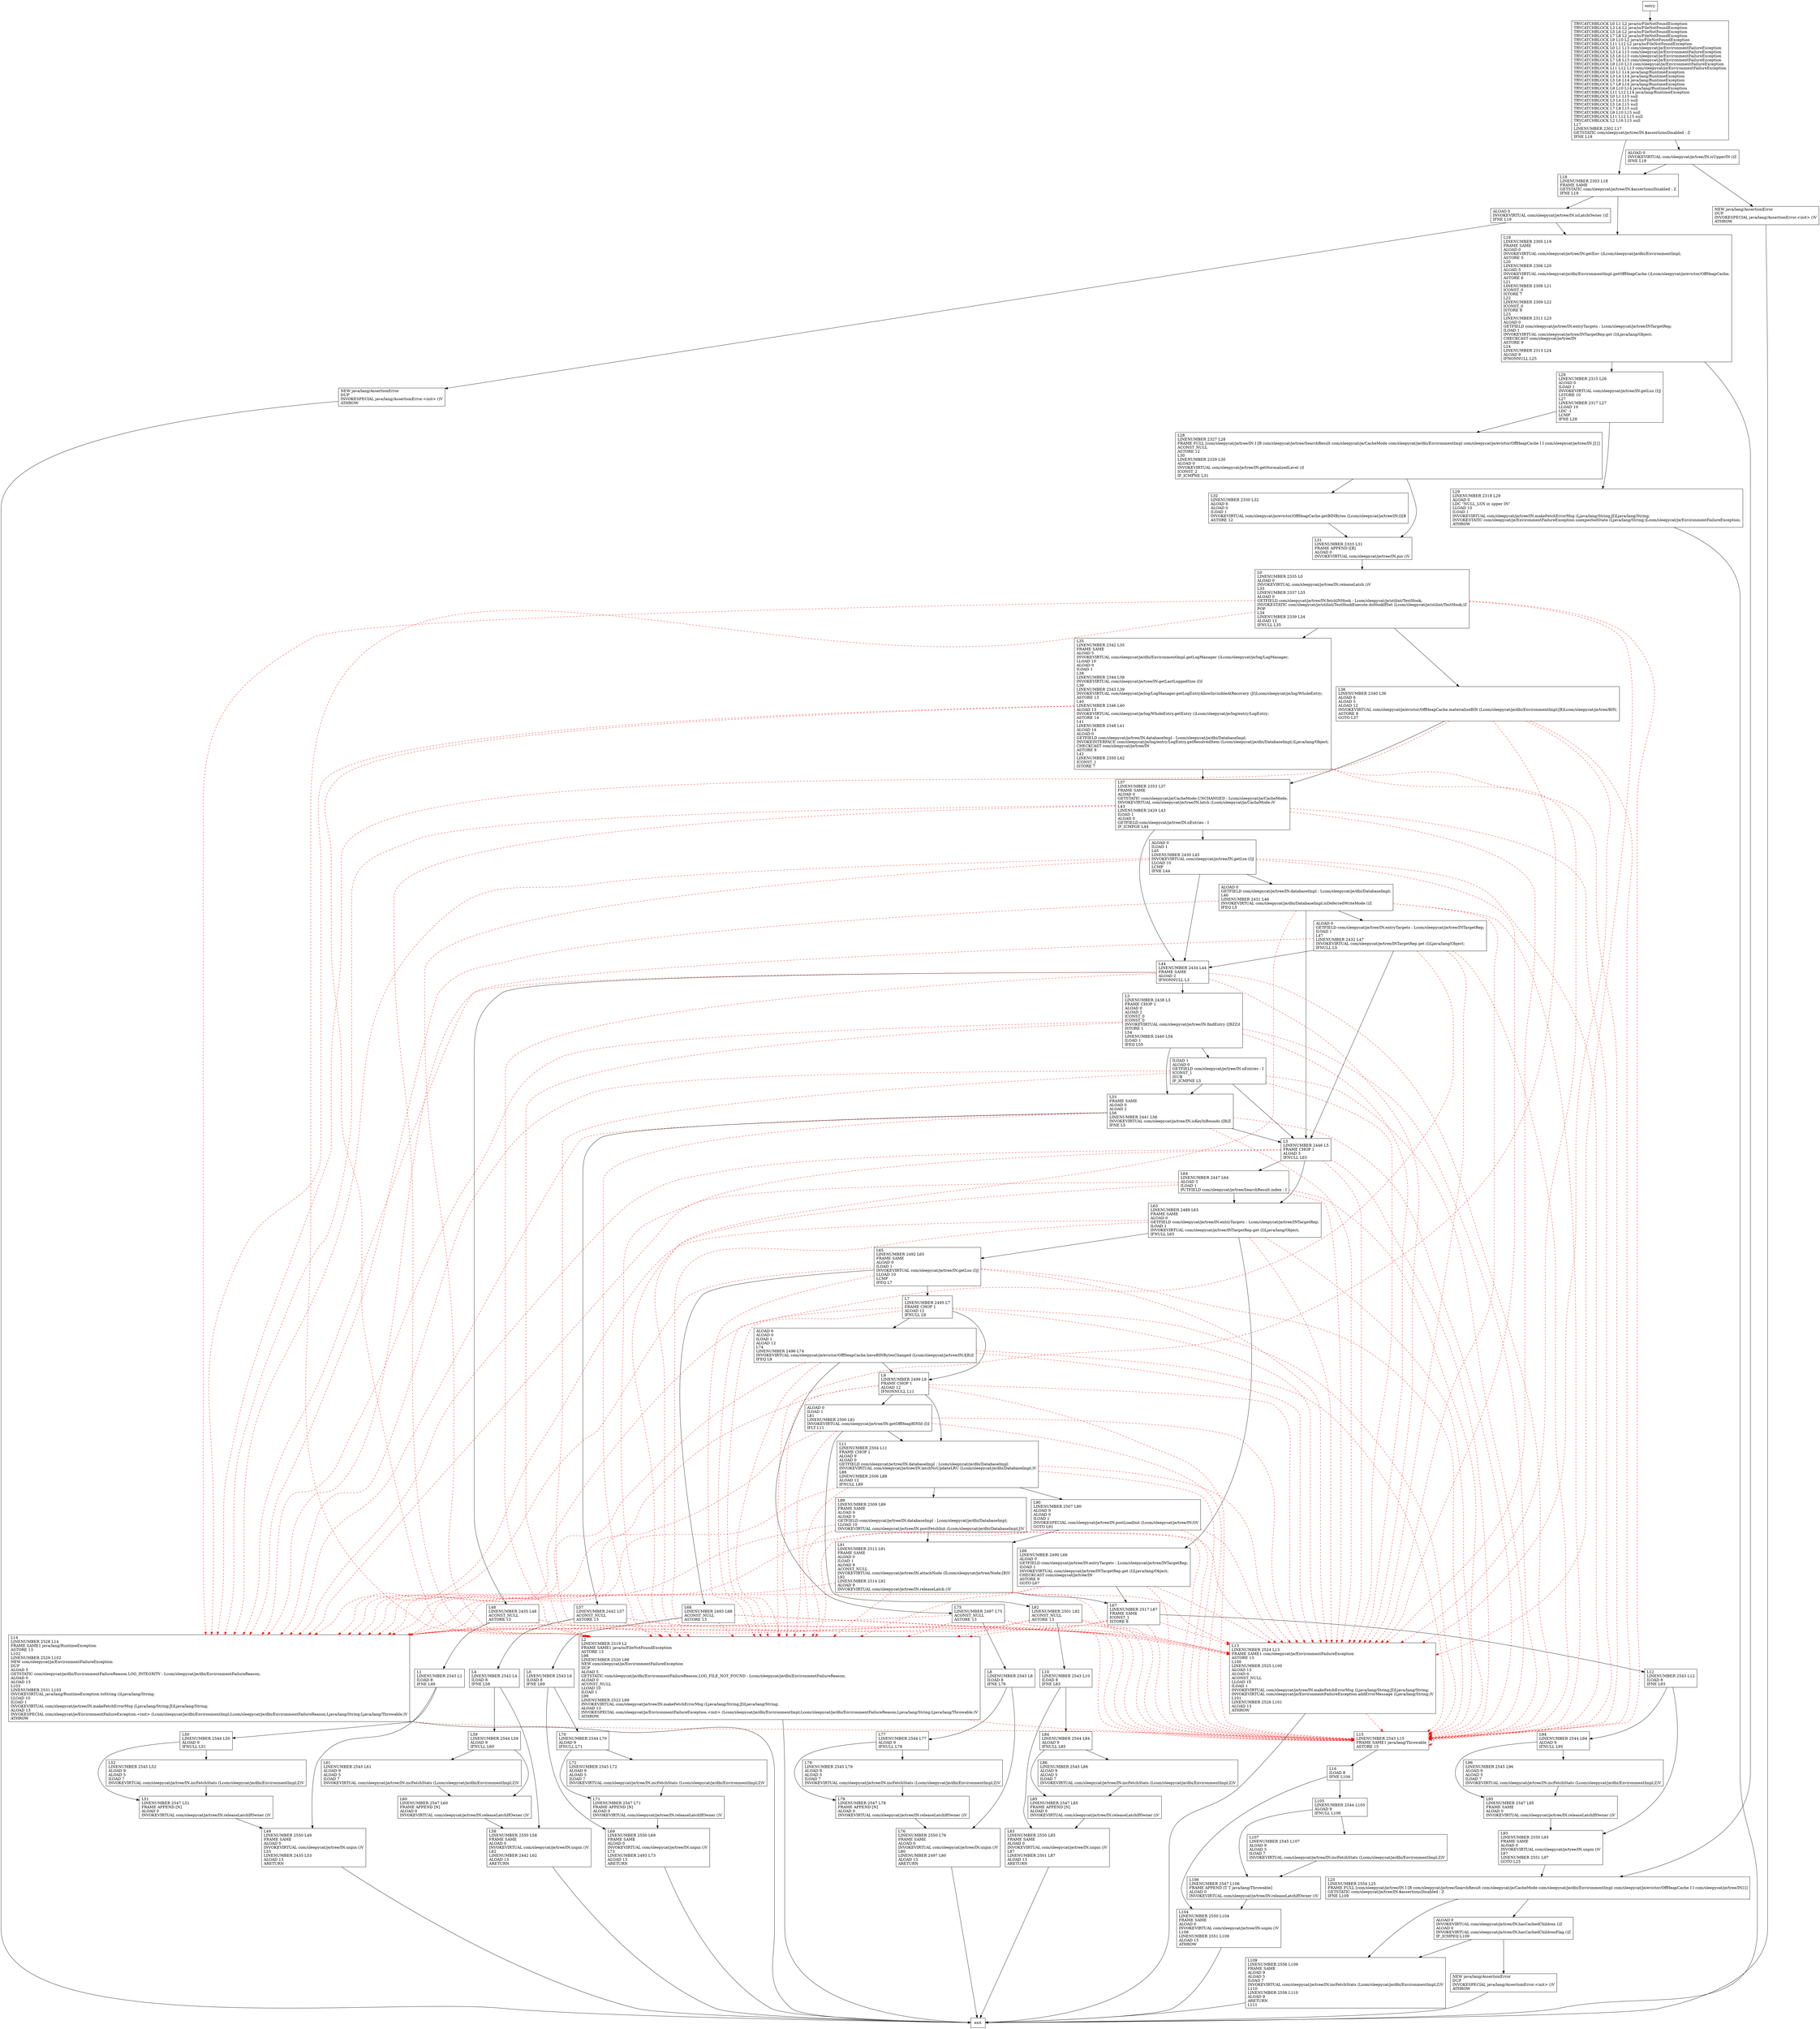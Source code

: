 digraph fetchINWithNoLatch {
node [shape=record];
13408151 [label="L85\lLINENUMBER 2547 L85\lFRAME APPEND [N]\lALOAD 0\lINVOKEVIRTUAL com/sleepycat/je/tree/IN.releaseLatchIfOwner ()V\l"];
175297982 [label="L104\lLINENUMBER 2550 L104\lFRAME SAME\lALOAD 0\lINVOKEVIRTUAL com/sleepycat/je/tree/IN.unpin ()V\lL108\lLINENUMBER 2551 L108\lALOAD 15\lATHROW\l"];
1156396086 [label="L75\lLINENUMBER 2497 L75\lACONST_NULL\lASTORE 13\l"];
217167123 [label="L10\lLINENUMBER 2543 L10\lILOAD 8\lIFNE L83\l"];
719142554 [label="ALOAD 0\lINVOKEVIRTUAL com/sleepycat/je/tree/IN.isLatchOwner ()Z\lIFNE L19\l"];
84489772 [label="L63\lLINENUMBER 2489 L63\lFRAME SAME\lALOAD 0\lGETFIELD com/sleepycat/je/tree/IN.entryTargets : Lcom/sleepycat/je/tree/INTargetRep;\lILOAD 1\lINVOKEVIRTUAL com/sleepycat/je/tree/INTargetRep.get (I)Ljava/lang/Object;\lIFNULL L65\l"];
1874363764 [label="L48\lLINENUMBER 2435 L48\lACONST_NULL\lASTORE 13\l"];
2096338513 [label="L70\lLINENUMBER 2544 L70\lALOAD 9\lIFNULL L71\l"];
699369879 [label="ALOAD 0\lINVOKEVIRTUAL com/sleepycat/je/tree/IN.hasCachedChildren ()Z\lALOAD 0\lINVOKEVIRTUAL com/sleepycat/je/tree/IN.hasCachedChildrenFlag ()Z\lIF_ICMPEQ L109\l"];
957082549 [label="L15\lLINENUMBER 2543 L15\lFRAME SAME1 java/lang/Throwable\lASTORE 15\l"];
20338442 [label="L69\lLINENUMBER 2550 L69\lFRAME SAME\lALOAD 0\lINVOKEVIRTUAL com/sleepycat/je/tree/IN.unpin ()V\lL73\lLINENUMBER 2493 L73\lALOAD 13\lARETURN\l"];
1948756721 [label="L19\lLINENUMBER 2305 L19\lFRAME SAME\lALOAD 0\lINVOKEVIRTUAL com/sleepycat/je/tree/IN.getEnv ()Lcom/sleepycat/je/dbi/EnvironmentImpl;\lASTORE 5\lL20\lLINENUMBER 2306 L20\lALOAD 5\lINVOKEVIRTUAL com/sleepycat/je/dbi/EnvironmentImpl.getOffHeapCache ()Lcom/sleepycat/je/evictor/OffHeapCache;\lASTORE 6\lL21\lLINENUMBER 2308 L21\lICONST_0\lISTORE 7\lL22\lLINENUMBER 2309 L22\lICONST_0\lISTORE 8\lL23\lLINENUMBER 2311 L23\lALOAD 0\lGETFIELD com/sleepycat/je/tree/IN.entryTargets : Lcom/sleepycat/je/tree/INTargetRep;\lILOAD 1\lINVOKEVIRTUAL com/sleepycat/je/tree/INTargetRep.get (I)Ljava/lang/Object;\lCHECKCAST com/sleepycat/je/tree/IN\lASTORE 9\lL24\lLINENUMBER 2313 L24\lALOAD 9\lIFNONNULL L25\l"];
397953446 [label="L77\lLINENUMBER 2544 L77\lALOAD 9\lIFNULL L78\l"];
508038549 [label="ALOAD 0\lINVOKEVIRTUAL com/sleepycat/je/tree/IN.isUpperIN ()Z\lIFNE L18\l"];
872721966 [label="L82\lLINENUMBER 2501 L82\lACONST_NULL\lASTORE 13\l"];
631377285 [label="L95\lLINENUMBER 2547 L95\lFRAME SAME\lALOAD 0\lINVOKEVIRTUAL com/sleepycat/je/tree/IN.releaseLatchIfOwner ()V\l"];
2008421053 [label="L106\lLINENUMBER 2547 L106\lFRAME APPEND [T T java/lang/Throwable]\lALOAD 0\lINVOKEVIRTUAL com/sleepycat/je/tree/IN.releaseLatchIfOwner ()V\l"];
249591015 [label="L44\lLINENUMBER 2434 L44\lFRAME SAME\lALOAD 2\lIFNONNULL L3\l"];
487156205 [label="L3\lLINENUMBER 2438 L3\lFRAME CHOP 1\lALOAD 0\lALOAD 2\lICONST_0\lICONST_0\lINVOKEVIRTUAL com/sleepycat/je/tree/IN.findEntry ([BZZ)I\lISTORE 1\lL54\lLINENUMBER 2440 L54\lILOAD 1\lIFEQ L55\l"];
1371172555 [label="L25\lLINENUMBER 2554 L25\lFRAME FULL [com/sleepycat/je/tree/IN I [B com/sleepycat/je/tree/SearchResult com/sleepycat/je/CacheMode com/sleepycat/je/dbi/EnvironmentImpl com/sleepycat/je/evictor/OffHeapCache I I com/sleepycat/je/tree/IN] []\lGETSTATIC com/sleepycat/je/tree/IN.$assertionsDisabled : Z\lIFNE L109\l"];
1701079789 [label="L79\lLINENUMBER 2545 L79\lALOAD 9\lALOAD 5\lILOAD 7\lINVOKEVIRTUAL com/sleepycat/je/tree/IN.incFetchStats (Lcom/sleepycat/je/dbi/EnvironmentImpl;Z)V\l"];
1436762915 [label="NEW java/lang/AssertionError\lDUP\lINVOKESPECIAL java/lang/AssertionError.\<init\> ()V\lATHROW\l"];
527501572 [label="ALOAD 0\lGETFIELD com/sleepycat/je/tree/IN.databaseImpl : Lcom/sleepycat/je/dbi/DatabaseImpl;\lL46\lLINENUMBER 2431 L46\lINVOKEVIRTUAL com/sleepycat/je/dbi/DatabaseImpl.isDeferredWriteMode ()Z\lIFEQ L5\l"];
1651671848 [label="L49\lLINENUMBER 2550 L49\lFRAME SAME\lALOAD 0\lINVOKEVIRTUAL com/sleepycat/je/tree/IN.unpin ()V\lL53\lLINENUMBER 2435 L53\lALOAD 13\lARETURN\l"];
296238206 [label="L86\lLINENUMBER 2545 L86\lALOAD 9\lALOAD 5\lILOAD 7\lINVOKEVIRTUAL com/sleepycat/je/tree/IN.incFetchStats (Lcom/sleepycat/je/dbi/EnvironmentImpl;Z)V\l"];
1732195019 [label="L6\lLINENUMBER 2543 L6\lILOAD 8\lIFNE L69\l"];
774363481 [label="L14\lLINENUMBER 2528 L14\lFRAME SAME1 java/lang/RuntimeException\lASTORE 13\lL102\lLINENUMBER 2529 L102\lNEW com/sleepycat/je/EnvironmentFailureException\lDUP\lALOAD 5\lGETSTATIC com/sleepycat/je/dbi/EnvironmentFailureReason.LOG_INTEGRITY : Lcom/sleepycat/je/dbi/EnvironmentFailureReason;\lALOAD 0\lALOAD 13\lL103\lLINENUMBER 2531 L103\lINVOKEVIRTUAL java/lang/RuntimeException.toString ()Ljava/lang/String;\lLLOAD 10\lILOAD 1\lINVOKEVIRTUAL com/sleepycat/je/tree/IN.makeFetchErrorMsg (Ljava/lang/String;JI)Ljava/lang/String;\lALOAD 13\lINVOKESPECIAL com/sleepycat/je/EnvironmentFailureException.\<init\> (Lcom/sleepycat/je/dbi/EnvironmentImpl;Lcom/sleepycat/je/dbi/EnvironmentFailureReason;Ljava/lang/String;Ljava/lang/Throwable;)V\lATHROW\l"];
1468717320 [label="ALOAD 0\lILOAD 1\lL45\lLINENUMBER 2430 L45\lINVOKEVIRTUAL com/sleepycat/je/tree/IN.getLsn (I)J\lLLOAD 10\lLCMP\lIFNE L44\l"];
1132393192 [label="L60\lLINENUMBER 2547 L60\lFRAME APPEND [N]\lALOAD 0\lINVOKEVIRTUAL com/sleepycat/je/tree/IN.releaseLatchIfOwner ()V\l"];
1000149870 [label="L72\lLINENUMBER 2545 L72\lALOAD 9\lALOAD 5\lILOAD 7\lINVOKEVIRTUAL com/sleepycat/je/tree/IN.incFetchStats (Lcom/sleepycat/je/dbi/EnvironmentImpl;Z)V\l"];
1303674689 [label="L61\lLINENUMBER 2545 L61\lALOAD 9\lALOAD 5\lILOAD 7\lINVOKEVIRTUAL com/sleepycat/je/tree/IN.incFetchStats (Lcom/sleepycat/je/dbi/EnvironmentImpl;Z)V\l"];
500463537 [label="L0\lLINENUMBER 2335 L0\lALOAD 0\lINVOKEVIRTUAL com/sleepycat/je/tree/IN.releaseLatch ()V\lL33\lLINENUMBER 2337 L33\lALOAD 0\lGETFIELD com/sleepycat/je/tree/IN.fetchINHook : Lcom/sleepycat/je/utilint/TestHook;\lINVOKESTATIC com/sleepycat/je/utilint/TestHookExecute.doHookIfSet (Lcom/sleepycat/je/utilint/TestHook;)Z\lPOP\lL34\lLINENUMBER 2339 L34\lALOAD 12\lIFNULL L35\l"];
1207984613 [label="L2\lLINENUMBER 2519 L2\lFRAME SAME1 java/io/FileNotFoundException\lASTORE 13\lL98\lLINENUMBER 2520 L98\lNEW com/sleepycat/je/EnvironmentFailureException\lDUP\lALOAD 5\lGETSTATIC com/sleepycat/je/dbi/EnvironmentFailureReason.LOG_FILE_NOT_FOUND : Lcom/sleepycat/je/dbi/EnvironmentFailureReason;\lALOAD 0\lACONST_NULL\lLLOAD 10\lILOAD 1\lL99\lLINENUMBER 2522 L99\lINVOKEVIRTUAL com/sleepycat/je/tree/IN.makeFetchErrorMsg (Ljava/lang/String;JI)Ljava/lang/String;\lALOAD 13\lINVOKESPECIAL com/sleepycat/je/EnvironmentFailureException.\<init\> (Lcom/sleepycat/je/dbi/EnvironmentImpl;Lcom/sleepycat/je/dbi/EnvironmentFailureReason;Ljava/lang/String;Ljava/lang/Throwable;)V\lATHROW\l"];
452503743 [label="L91\lLINENUMBER 2512 L91\lFRAME SAME\lALOAD 0\lILOAD 1\lALOAD 9\lACONST_NULL\lINVOKEVIRTUAL com/sleepycat/je/tree/IN.attachNode (ILcom/sleepycat/je/tree/Node;[B)V\lL92\lLINENUMBER 2514 L92\lALOAD 9\lINVOKEVIRTUAL com/sleepycat/je/tree/IN.releaseLatch ()V\l"];
1987060959 [label="L105\lLINENUMBER 2544 L105\lALOAD 9\lIFNULL L106\l"];
1120794603 [label="L107\lLINENUMBER 2545 L107\lALOAD 9\lALOAD 5\lILOAD 7\lINVOKEVIRTUAL com/sleepycat/je/tree/IN.incFetchStats (Lcom/sleepycat/je/dbi/EnvironmentImpl;Z)V\l"];
904684977 [label="L109\lLINENUMBER 2556 L109\lFRAME SAME\lALOAD 9\lALOAD 5\lILOAD 7\lINVOKEVIRTUAL com/sleepycat/je/tree/IN.incFetchStats (Lcom/sleepycat/je/dbi/EnvironmentImpl;Z)V\lL110\lLINENUMBER 2558 L110\lALOAD 9\lARETURN\lL111\l"];
593423362 [label="L4\lLINENUMBER 2543 L4\lILOAD 8\lIFNE L58\l"];
481262468 [label="L55\lFRAME SAME\lALOAD 0\lALOAD 2\lL56\lLINENUMBER 2441 L56\lINVOKEVIRTUAL com/sleepycat/je/tree/IN.isKeyInBounds ([B)Z\lIFNE L5\l"];
78240424 [label="L58\lLINENUMBER 2550 L58\lFRAME SAME\lALOAD 0\lINVOKEVIRTUAL com/sleepycat/je/tree/IN.unpin ()V\lL62\lLINENUMBER 2442 L62\lALOAD 13\lARETURN\l"];
1256402002 [label="L94\lLINENUMBER 2544 L94\lALOAD 9\lIFNULL L95\l"];
1861964602 [label="ALOAD 0\lGETFIELD com/sleepycat/je/tree/IN.entryTargets : Lcom/sleepycat/je/tree/INTargetRep;\lILOAD 1\lL47\lLINENUMBER 2432 L47\lINVOKEVIRTUAL com/sleepycat/je/tree/INTargetRep.get (I)Ljava/lang/Object;\lIFNULL L5\l"];
1285674849 [label="L16\lILOAD 8\lIFNE L104\l"];
1676927422 [label="L93\lLINENUMBER 2550 L93\lFRAME SAME\lALOAD 0\lINVOKEVIRTUAL com/sleepycat/je/tree/IN.unpin ()V\lL97\lLINENUMBER 2551 L97\lGOTO L25\l"];
1099591769 [label="L51\lLINENUMBER 2547 L51\lFRAME APPEND [N]\lALOAD 0\lINVOKEVIRTUAL com/sleepycat/je/tree/IN.releaseLatchIfOwner ()V\l"];
2129459418 [label="L89\lLINENUMBER 2509 L89\lFRAME SAME\lALOAD 9\lALOAD 0\lGETFIELD com/sleepycat/je/tree/IN.databaseImpl : Lcom/sleepycat/je/dbi/DatabaseImpl;\lLLOAD 10\lINVOKEVIRTUAL com/sleepycat/je/tree/IN.postFetchInit (Lcom/sleepycat/je/dbi/DatabaseImpl;J)V\l"];
1848980354 [label="L67\lLINENUMBER 2517 L67\lFRAME SAME\lICONST_1\lISTORE 8\l"];
1790103097 [label="L52\lLINENUMBER 2545 L52\lALOAD 9\lALOAD 5\lILOAD 7\lINVOKEVIRTUAL com/sleepycat/je/tree/IN.incFetchStats (Lcom/sleepycat/je/dbi/EnvironmentImpl;Z)V\l"];
1850430949 [label="NEW java/lang/AssertionError\lDUP\lINVOKESPECIAL java/lang/AssertionError.\<init\> ()V\lATHROW\l"];
1133724682 [label="L36\lLINENUMBER 2340 L36\lALOAD 6\lALOAD 5\lALOAD 12\lINVOKEVIRTUAL com/sleepycat/je/evictor/OffHeapCache.materializeBIN (Lcom/sleepycat/je/dbi/EnvironmentImpl;[B)Lcom/sleepycat/je/tree/BIN;\lASTORE 9\lGOTO L37\l"];
1371448370 [label="L84\lLINENUMBER 2544 L84\lALOAD 9\lIFNULL L85\l"];
796895368 [label="L13\lLINENUMBER 2524 L13\lFRAME SAME1 com/sleepycat/je/EnvironmentFailureException\lASTORE 13\lL100\lLINENUMBER 2525 L100\lALOAD 13\lALOAD 0\lACONST_NULL\lLLOAD 10\lILOAD 1\lINVOKEVIRTUAL com/sleepycat/je/tree/IN.makeFetchErrorMsg (Ljava/lang/String;JI)Ljava/lang/String;\lINVOKEVIRTUAL com/sleepycat/je/EnvironmentFailureException.addErrorMessage (Ljava/lang/String;)V\lL101\lLINENUMBER 2526 L101\lALOAD 13\lATHROW\l"];
572945619 [label="L35\lLINENUMBER 2342 L35\lFRAME SAME\lALOAD 5\lINVOKEVIRTUAL com/sleepycat/je/dbi/EnvironmentImpl.getLogManager ()Lcom/sleepycat/je/log/LogManager;\lLLOAD 10\lALOAD 0\lILOAD 1\lL38\lLINENUMBER 2344 L38\lINVOKEVIRTUAL com/sleepycat/je/tree/IN.getLastLoggedSize (I)I\lL39\lLINENUMBER 2343 L39\lINVOKEVIRTUAL com/sleepycat/je/log/LogManager.getLogEntryAllowInvisibleAtRecovery (JI)Lcom/sleepycat/je/log/WholeEntry;\lASTORE 13\lL40\lLINENUMBER 2346 L40\lALOAD 13\lINVOKEVIRTUAL com/sleepycat/je/log/WholeEntry.getEntry ()Lcom/sleepycat/je/log/entry/LogEntry;\lASTORE 14\lL41\lLINENUMBER 2348 L41\lALOAD 14\lALOAD 0\lGETFIELD com/sleepycat/je/tree/IN.databaseImpl : Lcom/sleepycat/je/dbi/DatabaseImpl;\lINVOKEINTERFACE com/sleepycat/je/log/entry/LogEntry.getResolvedItem (Lcom/sleepycat/je/dbi/DatabaseImpl;)Ljava/lang/Object;\lCHECKCAST com/sleepycat/je/tree/IN\lASTORE 9\lL42\lLINENUMBER 2350 L42\lICONST_1\lISTORE 7\l"];
898864461 [label="L90\lLINENUMBER 2507 L90\lALOAD 9\lALOAD 0\lILOAD 1\lINVOKESPECIAL com/sleepycat/je/tree/IN.postLoadInit (Lcom/sleepycat/je/tree/IN;I)V\lGOTO L91\l"];
247426065 [label="L12\lLINENUMBER 2543 L12\lILOAD 8\lIFNE L93\l"];
315669477 [label="L26\lLINENUMBER 2315 L26\lALOAD 0\lILOAD 1\lINVOKEVIRTUAL com/sleepycat/je/tree/IN.getLsn (I)J\lLSTORE 10\lL27\lLINENUMBER 2317 L27\lLLOAD 10\lLDC -1\lLCMP\lIFNE L28\l"];
1601456532 [label="L66\lLINENUMBER 2490 L66\lALOAD 0\lGETFIELD com/sleepycat/je/tree/IN.entryTargets : Lcom/sleepycat/je/tree/INTargetRep;\lILOAD 1\lINVOKEVIRTUAL com/sleepycat/je/tree/INTargetRep.get (I)Ljava/lang/Object;\lCHECKCAST com/sleepycat/je/tree/IN\lASTORE 9\lGOTO L67\l"];
1080971999 [label="L32\lLINENUMBER 2330 L32\lALOAD 6\lALOAD 0\lILOAD 1\lINVOKEVIRTUAL com/sleepycat/je/evictor/OffHeapCache.getBINBytes (Lcom/sleepycat/je/tree/IN;I)[B\lASTORE 12\l"];
1665003024 [label="L59\lLINENUMBER 2544 L59\lALOAD 9\lIFNULL L60\l"];
608989168 [label="ALOAD 6\lALOAD 0\lILOAD 1\lALOAD 12\lL74\lLINENUMBER 2496 L74\lINVOKEVIRTUAL com/sleepycat/je/evictor/OffHeapCache.haveBINBytesChanged (Lcom/sleepycat/je/tree/IN;I[B)Z\lIFEQ L9\l"];
1180314660 [label="L11\lLINENUMBER 2504 L11\lFRAME CHOP 1\lALOAD 9\lALOAD 0\lGETFIELD com/sleepycat/je/tree/IN.databaseImpl : Lcom/sleepycat/je/dbi/DatabaseImpl;\lINVOKEVIRTUAL com/sleepycat/je/tree/IN.latchNoUpdateLRU (Lcom/sleepycat/je/dbi/DatabaseImpl;)V\lL88\lLINENUMBER 2506 L88\lALOAD 12\lIFNULL L89\l"];
401728515 [label="L71\lLINENUMBER 2547 L71\lFRAME APPEND [N]\lALOAD 0\lINVOKEVIRTUAL com/sleepycat/je/tree/IN.releaseLatchIfOwner ()V\l"];
228104589 [label="ILOAD 1\lALOAD 0\lGETFIELD com/sleepycat/je/tree/IN.nEntries : I\lICONST_1\lISUB\lIF_ICMPNE L5\l"];
574738494 [label="L68\lLINENUMBER 2493 L68\lACONST_NULL\lASTORE 13\l"];
2059464498 [label="L96\lLINENUMBER 2545 L96\lALOAD 9\lALOAD 5\lILOAD 7\lINVOKEVIRTUAL com/sleepycat/je/tree/IN.incFetchStats (Lcom/sleepycat/je/dbi/EnvironmentImpl;Z)V\l"];
1719035205 [label="TRYCATCHBLOCK L0 L1 L2 java/io/FileNotFoundException\lTRYCATCHBLOCK L3 L4 L2 java/io/FileNotFoundException\lTRYCATCHBLOCK L5 L6 L2 java/io/FileNotFoundException\lTRYCATCHBLOCK L7 L8 L2 java/io/FileNotFoundException\lTRYCATCHBLOCK L9 L10 L2 java/io/FileNotFoundException\lTRYCATCHBLOCK L11 L12 L2 java/io/FileNotFoundException\lTRYCATCHBLOCK L0 L1 L13 com/sleepycat/je/EnvironmentFailureException\lTRYCATCHBLOCK L3 L4 L13 com/sleepycat/je/EnvironmentFailureException\lTRYCATCHBLOCK L5 L6 L13 com/sleepycat/je/EnvironmentFailureException\lTRYCATCHBLOCK L7 L8 L13 com/sleepycat/je/EnvironmentFailureException\lTRYCATCHBLOCK L9 L10 L13 com/sleepycat/je/EnvironmentFailureException\lTRYCATCHBLOCK L11 L12 L13 com/sleepycat/je/EnvironmentFailureException\lTRYCATCHBLOCK L0 L1 L14 java/lang/RuntimeException\lTRYCATCHBLOCK L3 L4 L14 java/lang/RuntimeException\lTRYCATCHBLOCK L5 L6 L14 java/lang/RuntimeException\lTRYCATCHBLOCK L7 L8 L14 java/lang/RuntimeException\lTRYCATCHBLOCK L9 L10 L14 java/lang/RuntimeException\lTRYCATCHBLOCK L11 L12 L14 java/lang/RuntimeException\lTRYCATCHBLOCK L0 L1 L15 null\lTRYCATCHBLOCK L3 L4 L15 null\lTRYCATCHBLOCK L5 L6 L15 null\lTRYCATCHBLOCK L7 L8 L15 null\lTRYCATCHBLOCK L9 L10 L15 null\lTRYCATCHBLOCK L11 L12 L15 null\lTRYCATCHBLOCK L2 L16 L15 null\lL17\lLINENUMBER 2302 L17\lGETSTATIC com/sleepycat/je/tree/IN.$assertionsDisabled : Z\lIFNE L18\l"];
1467405383 [label="L28\lLINENUMBER 2327 L28\lFRAME FULL [com/sleepycat/je/tree/IN I [B com/sleepycat/je/tree/SearchResult com/sleepycat/je/CacheMode com/sleepycat/je/dbi/EnvironmentImpl com/sleepycat/je/evictor/OffHeapCache I I com/sleepycat/je/tree/IN J] []\lACONST_NULL\lASTORE 12\lL30\lLINENUMBER 2329 L30\lALOAD 0\lINVOKEVIRTUAL com/sleepycat/je/tree/IN.getNormalizedLevel ()I\lICONST_2\lIF_ICMPNE L31\l"];
1969000267 [label="L50\lLINENUMBER 2544 L50\lALOAD 9\lIFNULL L51\l"];
1117827119 [label="L31\lLINENUMBER 2333 L31\lFRAME APPEND [[B]\lALOAD 0\lINVOKEVIRTUAL com/sleepycat/je/tree/IN.pin ()V\l"];
754676216 [label="L5\lLINENUMBER 2446 L5\lFRAME CHOP 1\lALOAD 3\lIFNULL L63\l"];
267482798 [label="L76\lLINENUMBER 2550 L76\lFRAME SAME\lALOAD 0\lINVOKEVIRTUAL com/sleepycat/je/tree/IN.unpin ()V\lL80\lLINENUMBER 2497 L80\lALOAD 13\lARETURN\l"];
1216719695 [label="L78\lLINENUMBER 2547 L78\lFRAME APPEND [N]\lALOAD 0\lINVOKEVIRTUAL com/sleepycat/je/tree/IN.releaseLatchIfOwner ()V\l"];
1707453707 [label="L8\lLINENUMBER 2543 L8\lILOAD 8\lIFNE L76\l"];
1806245819 [label="L65\lLINENUMBER 2492 L65\lFRAME SAME\lALOAD 0\lILOAD 1\lINVOKEVIRTUAL com/sleepycat/je/tree/IN.getLsn (I)J\lLLOAD 10\lLCMP\lIFEQ L7\l"];
246800916 [label="L18\lLINENUMBER 2303 L18\lFRAME SAME\lGETSTATIC com/sleepycat/je/tree/IN.$assertionsDisabled : Z\lIFNE L19\l"];
390832106 [label="L83\lLINENUMBER 2550 L83\lFRAME SAME\lALOAD 0\lINVOKEVIRTUAL com/sleepycat/je/tree/IN.unpin ()V\lL87\lLINENUMBER 2501 L87\lALOAD 13\lARETURN\l"];
833579456 [label="L7\lLINENUMBER 2495 L7\lFRAME CHOP 1\lALOAD 12\lIFNULL L9\l"];
818215582 [label="ALOAD 0\lILOAD 1\lL81\lLINENUMBER 2500 L81\lINVOKEVIRTUAL com/sleepycat/je/tree/IN.getOffHeapBINId (I)I\lIFLT L11\l"];
411248175 [label="L29\lLINENUMBER 2318 L29\lALOAD 0\lLDC \"NULL_LSN in upper IN\"\lLLOAD 10\lILOAD 1\lINVOKEVIRTUAL com/sleepycat/je/tree/IN.makeFetchErrorMsg (Ljava/lang/String;JI)Ljava/lang/String;\lINVOKESTATIC com/sleepycat/je/EnvironmentFailureException.unexpectedState (Ljava/lang/String;)Lcom/sleepycat/je/EnvironmentFailureException;\lATHROW\l"];
306603258 [label="L9\lLINENUMBER 2499 L9\lFRAME CHOP 1\lALOAD 12\lIFNONNULL L11\l"];
528627935 [label="L57\lLINENUMBER 2442 L57\lACONST_NULL\lASTORE 13\l"];
1753605684 [label="NEW java/lang/AssertionError\lDUP\lINVOKESPECIAL java/lang/AssertionError.\<init\> ()V\lATHROW\l"];
275522274 [label="L37\lLINENUMBER 2353 L37\lFRAME SAME\lALOAD 0\lGETSTATIC com/sleepycat/je/CacheMode.UNCHANGED : Lcom/sleepycat/je/CacheMode;\lINVOKEVIRTUAL com/sleepycat/je/tree/IN.latch (Lcom/sleepycat/je/CacheMode;)V\lL43\lLINENUMBER 2429 L43\lILOAD 1\lALOAD 0\lGETFIELD com/sleepycat/je/tree/IN.nEntries : I\lIF_ICMPGE L44\l"];
380842802 [label="L1\lLINENUMBER 2543 L1\lILOAD 8\lIFNE L49\l"];
1329580537 [label="L64\lLINENUMBER 2447 L64\lALOAD 3\lILOAD 1\lPUTFIELD com/sleepycat/je/tree/SearchResult.index : I\l"];
entry;
exit;
13408151 -> 390832106
175297982 -> exit
1156396086 -> 774363481 [style=dashed, color=red]
1156396086 -> 1207984613 [style=dashed, color=red]
1156396086 -> 796895368 [style=dashed, color=red]
1156396086 -> 1707453707
1156396086 -> 957082549 [style=dashed, color=red]
217167123 -> 1371448370
217167123 -> 390832106
719142554 -> 1436762915
719142554 -> 1948756721
84489772 -> 774363481 [style=dashed, color=red]
84489772 -> 1207984613 [style=dashed, color=red]
84489772 -> 796895368 [style=dashed, color=red]
84489772 -> 957082549 [style=dashed, color=red]
84489772 -> 1806245819
84489772 -> 1601456532
1874363764 -> 774363481 [style=dashed, color=red]
1874363764 -> 1207984613 [style=dashed, color=red]
1874363764 -> 796895368 [style=dashed, color=red]
1874363764 -> 957082549 [style=dashed, color=red]
1874363764 -> 380842802
2096338513 -> 1000149870
2096338513 -> 401728515
699369879 -> 904684977
699369879 -> 1850430949
957082549 -> 1285674849
957082549 -> 957082549 [style=dashed, color=red]
20338442 -> exit
1948756721 -> 1371172555
1948756721 -> 315669477
397953446 -> 1216719695
397953446 -> 1701079789
508038549 -> 1753605684
508038549 -> 246800916
872721966 -> 774363481 [style=dashed, color=red]
872721966 -> 217167123
872721966 -> 1207984613 [style=dashed, color=red]
872721966 -> 796895368 [style=dashed, color=red]
872721966 -> 957082549 [style=dashed, color=red]
631377285 -> 1676927422
2008421053 -> 175297982
249591015 -> 774363481 [style=dashed, color=red]
249591015 -> 1207984613 [style=dashed, color=red]
249591015 -> 796895368 [style=dashed, color=red]
249591015 -> 487156205
249591015 -> 1874363764
249591015 -> 957082549 [style=dashed, color=red]
487156205 -> 774363481 [style=dashed, color=red]
487156205 -> 228104589
487156205 -> 1207984613 [style=dashed, color=red]
487156205 -> 796895368 [style=dashed, color=red]
487156205 -> 481262468
487156205 -> 957082549 [style=dashed, color=red]
1371172555 -> 904684977
1371172555 -> 699369879
1701079789 -> 1216719695
1436762915 -> exit
527501572 -> 774363481 [style=dashed, color=red]
527501572 -> 754676216
527501572 -> 1207984613 [style=dashed, color=red]
527501572 -> 796895368 [style=dashed, color=red]
527501572 -> 957082549 [style=dashed, color=red]
527501572 -> 1861964602
1651671848 -> exit
296238206 -> 13408151
1732195019 -> 2096338513
1732195019 -> 20338442
774363481 -> exit
774363481 -> 957082549 [style=dashed, color=red]
1468717320 -> 774363481 [style=dashed, color=red]
1468717320 -> 1207984613 [style=dashed, color=red]
1468717320 -> 249591015
1468717320 -> 796895368 [style=dashed, color=red]
1468717320 -> 527501572
1468717320 -> 957082549 [style=dashed, color=red]
1132393192 -> 78240424
1000149870 -> 401728515
1303674689 -> 1132393192
500463537 -> 774363481 [style=dashed, color=red]
500463537 -> 1133724682
500463537 -> 1207984613 [style=dashed, color=red]
500463537 -> 796895368 [style=dashed, color=red]
500463537 -> 572945619
500463537 -> 957082549 [style=dashed, color=red]
1207984613 -> exit
1207984613 -> 957082549 [style=dashed, color=red]
452503743 -> 774363481 [style=dashed, color=red]
452503743 -> 1207984613 [style=dashed, color=red]
452503743 -> 796895368 [style=dashed, color=red]
452503743 -> 1848980354
452503743 -> 957082549 [style=dashed, color=red]
1987060959 -> 2008421053
1987060959 -> 1120794603
1120794603 -> 2008421053
904684977 -> exit
593423362 -> 78240424
593423362 -> 1665003024
481262468 -> 774363481 [style=dashed, color=red]
481262468 -> 754676216
481262468 -> 1207984613 [style=dashed, color=red]
481262468 -> 796895368 [style=dashed, color=red]
481262468 -> 528627935
481262468 -> 957082549 [style=dashed, color=red]
78240424 -> exit
1256402002 -> 631377285
1256402002 -> 2059464498
1861964602 -> 774363481 [style=dashed, color=red]
1861964602 -> 754676216
1861964602 -> 1207984613 [style=dashed, color=red]
1861964602 -> 249591015
1861964602 -> 796895368 [style=dashed, color=red]
1861964602 -> 957082549 [style=dashed, color=red]
entry -> 1719035205
1285674849 -> 175297982
1285674849 -> 1987060959
1676927422 -> 1371172555
1099591769 -> 1651671848
2129459418 -> 774363481 [style=dashed, color=red]
2129459418 -> 452503743
2129459418 -> 1207984613 [style=dashed, color=red]
2129459418 -> 796895368 [style=dashed, color=red]
2129459418 -> 957082549 [style=dashed, color=red]
1848980354 -> 774363481 [style=dashed, color=red]
1848980354 -> 1207984613 [style=dashed, color=red]
1848980354 -> 796895368 [style=dashed, color=red]
1848980354 -> 247426065
1848980354 -> 957082549 [style=dashed, color=red]
1790103097 -> 1099591769
1850430949 -> exit
1133724682 -> 774363481 [style=dashed, color=red]
1133724682 -> 1207984613 [style=dashed, color=red]
1133724682 -> 796895368 [style=dashed, color=red]
1133724682 -> 275522274
1133724682 -> 957082549 [style=dashed, color=red]
1371448370 -> 13408151
1371448370 -> 296238206
796895368 -> exit
796895368 -> 957082549 [style=dashed, color=red]
572945619 -> 774363481 [style=dashed, color=red]
572945619 -> 1207984613 [style=dashed, color=red]
572945619 -> 796895368 [style=dashed, color=red]
572945619 -> 275522274
572945619 -> 957082549 [style=dashed, color=red]
898864461 -> 774363481 [style=dashed, color=red]
898864461 -> 452503743
898864461 -> 1207984613 [style=dashed, color=red]
898864461 -> 796895368 [style=dashed, color=red]
898864461 -> 957082549 [style=dashed, color=red]
247426065 -> 1676927422
247426065 -> 1256402002
315669477 -> 411248175
315669477 -> 1467405383
1601456532 -> 774363481 [style=dashed, color=red]
1601456532 -> 1207984613 [style=dashed, color=red]
1601456532 -> 796895368 [style=dashed, color=red]
1601456532 -> 1848980354
1601456532 -> 957082549 [style=dashed, color=red]
1080971999 -> 1117827119
1665003024 -> 1132393192
1665003024 -> 1303674689
608989168 -> 774363481 [style=dashed, color=red]
608989168 -> 1156396086
608989168 -> 1207984613 [style=dashed, color=red]
608989168 -> 796895368 [style=dashed, color=red]
608989168 -> 306603258
608989168 -> 957082549 [style=dashed, color=red]
1180314660 -> 774363481 [style=dashed, color=red]
1180314660 -> 1207984613 [style=dashed, color=red]
1180314660 -> 796895368 [style=dashed, color=red]
1180314660 -> 898864461
1180314660 -> 2129459418
1180314660 -> 957082549 [style=dashed, color=red]
401728515 -> 20338442
228104589 -> 774363481 [style=dashed, color=red]
228104589 -> 754676216
228104589 -> 1207984613 [style=dashed, color=red]
228104589 -> 796895368 [style=dashed, color=red]
228104589 -> 481262468
228104589 -> 957082549 [style=dashed, color=red]
574738494 -> 774363481 [style=dashed, color=red]
574738494 -> 1207984613 [style=dashed, color=red]
574738494 -> 796895368 [style=dashed, color=red]
574738494 -> 957082549 [style=dashed, color=red]
574738494 -> 1732195019
2059464498 -> 631377285
1719035205 -> 508038549
1719035205 -> 246800916
1467405383 -> 1117827119
1467405383 -> 1080971999
1969000267 -> 1099591769
1969000267 -> 1790103097
1117827119 -> 500463537
754676216 -> 774363481 [style=dashed, color=red]
754676216 -> 1207984613 [style=dashed, color=red]
754676216 -> 796895368 [style=dashed, color=red]
754676216 -> 84489772
754676216 -> 957082549 [style=dashed, color=red]
754676216 -> 1329580537
267482798 -> exit
1216719695 -> 267482798
1707453707 -> 397953446
1707453707 -> 267482798
1806245819 -> 774363481 [style=dashed, color=red]
1806245819 -> 833579456
1806245819 -> 574738494
1806245819 -> 1207984613 [style=dashed, color=red]
1806245819 -> 796895368 [style=dashed, color=red]
1806245819 -> 957082549 [style=dashed, color=red]
246800916 -> 719142554
246800916 -> 1948756721
390832106 -> exit
833579456 -> 774363481 [style=dashed, color=red]
833579456 -> 1207984613 [style=dashed, color=red]
833579456 -> 796895368 [style=dashed, color=red]
833579456 -> 306603258
833579456 -> 957082549 [style=dashed, color=red]
833579456 -> 608989168
818215582 -> 774363481 [style=dashed, color=red]
818215582 -> 1180314660
818215582 -> 872721966
818215582 -> 1207984613 [style=dashed, color=red]
818215582 -> 796895368 [style=dashed, color=red]
818215582 -> 957082549 [style=dashed, color=red]
411248175 -> exit
306603258 -> 774363481 [style=dashed, color=red]
306603258 -> 818215582
306603258 -> 1180314660
306603258 -> 1207984613 [style=dashed, color=red]
306603258 -> 796895368 [style=dashed, color=red]
306603258 -> 957082549 [style=dashed, color=red]
528627935 -> 774363481 [style=dashed, color=red]
528627935 -> 1207984613 [style=dashed, color=red]
528627935 -> 796895368 [style=dashed, color=red]
528627935 -> 593423362
528627935 -> 957082549 [style=dashed, color=red]
1753605684 -> exit
275522274 -> 1468717320
275522274 -> 774363481 [style=dashed, color=red]
275522274 -> 1207984613 [style=dashed, color=red]
275522274 -> 249591015
275522274 -> 796895368 [style=dashed, color=red]
275522274 -> 957082549 [style=dashed, color=red]
380842802 -> 1651671848
380842802 -> 1969000267
1329580537 -> 774363481 [style=dashed, color=red]
1329580537 -> 1207984613 [style=dashed, color=red]
1329580537 -> 796895368 [style=dashed, color=red]
1329580537 -> 84489772
1329580537 -> 957082549 [style=dashed, color=red]
}
